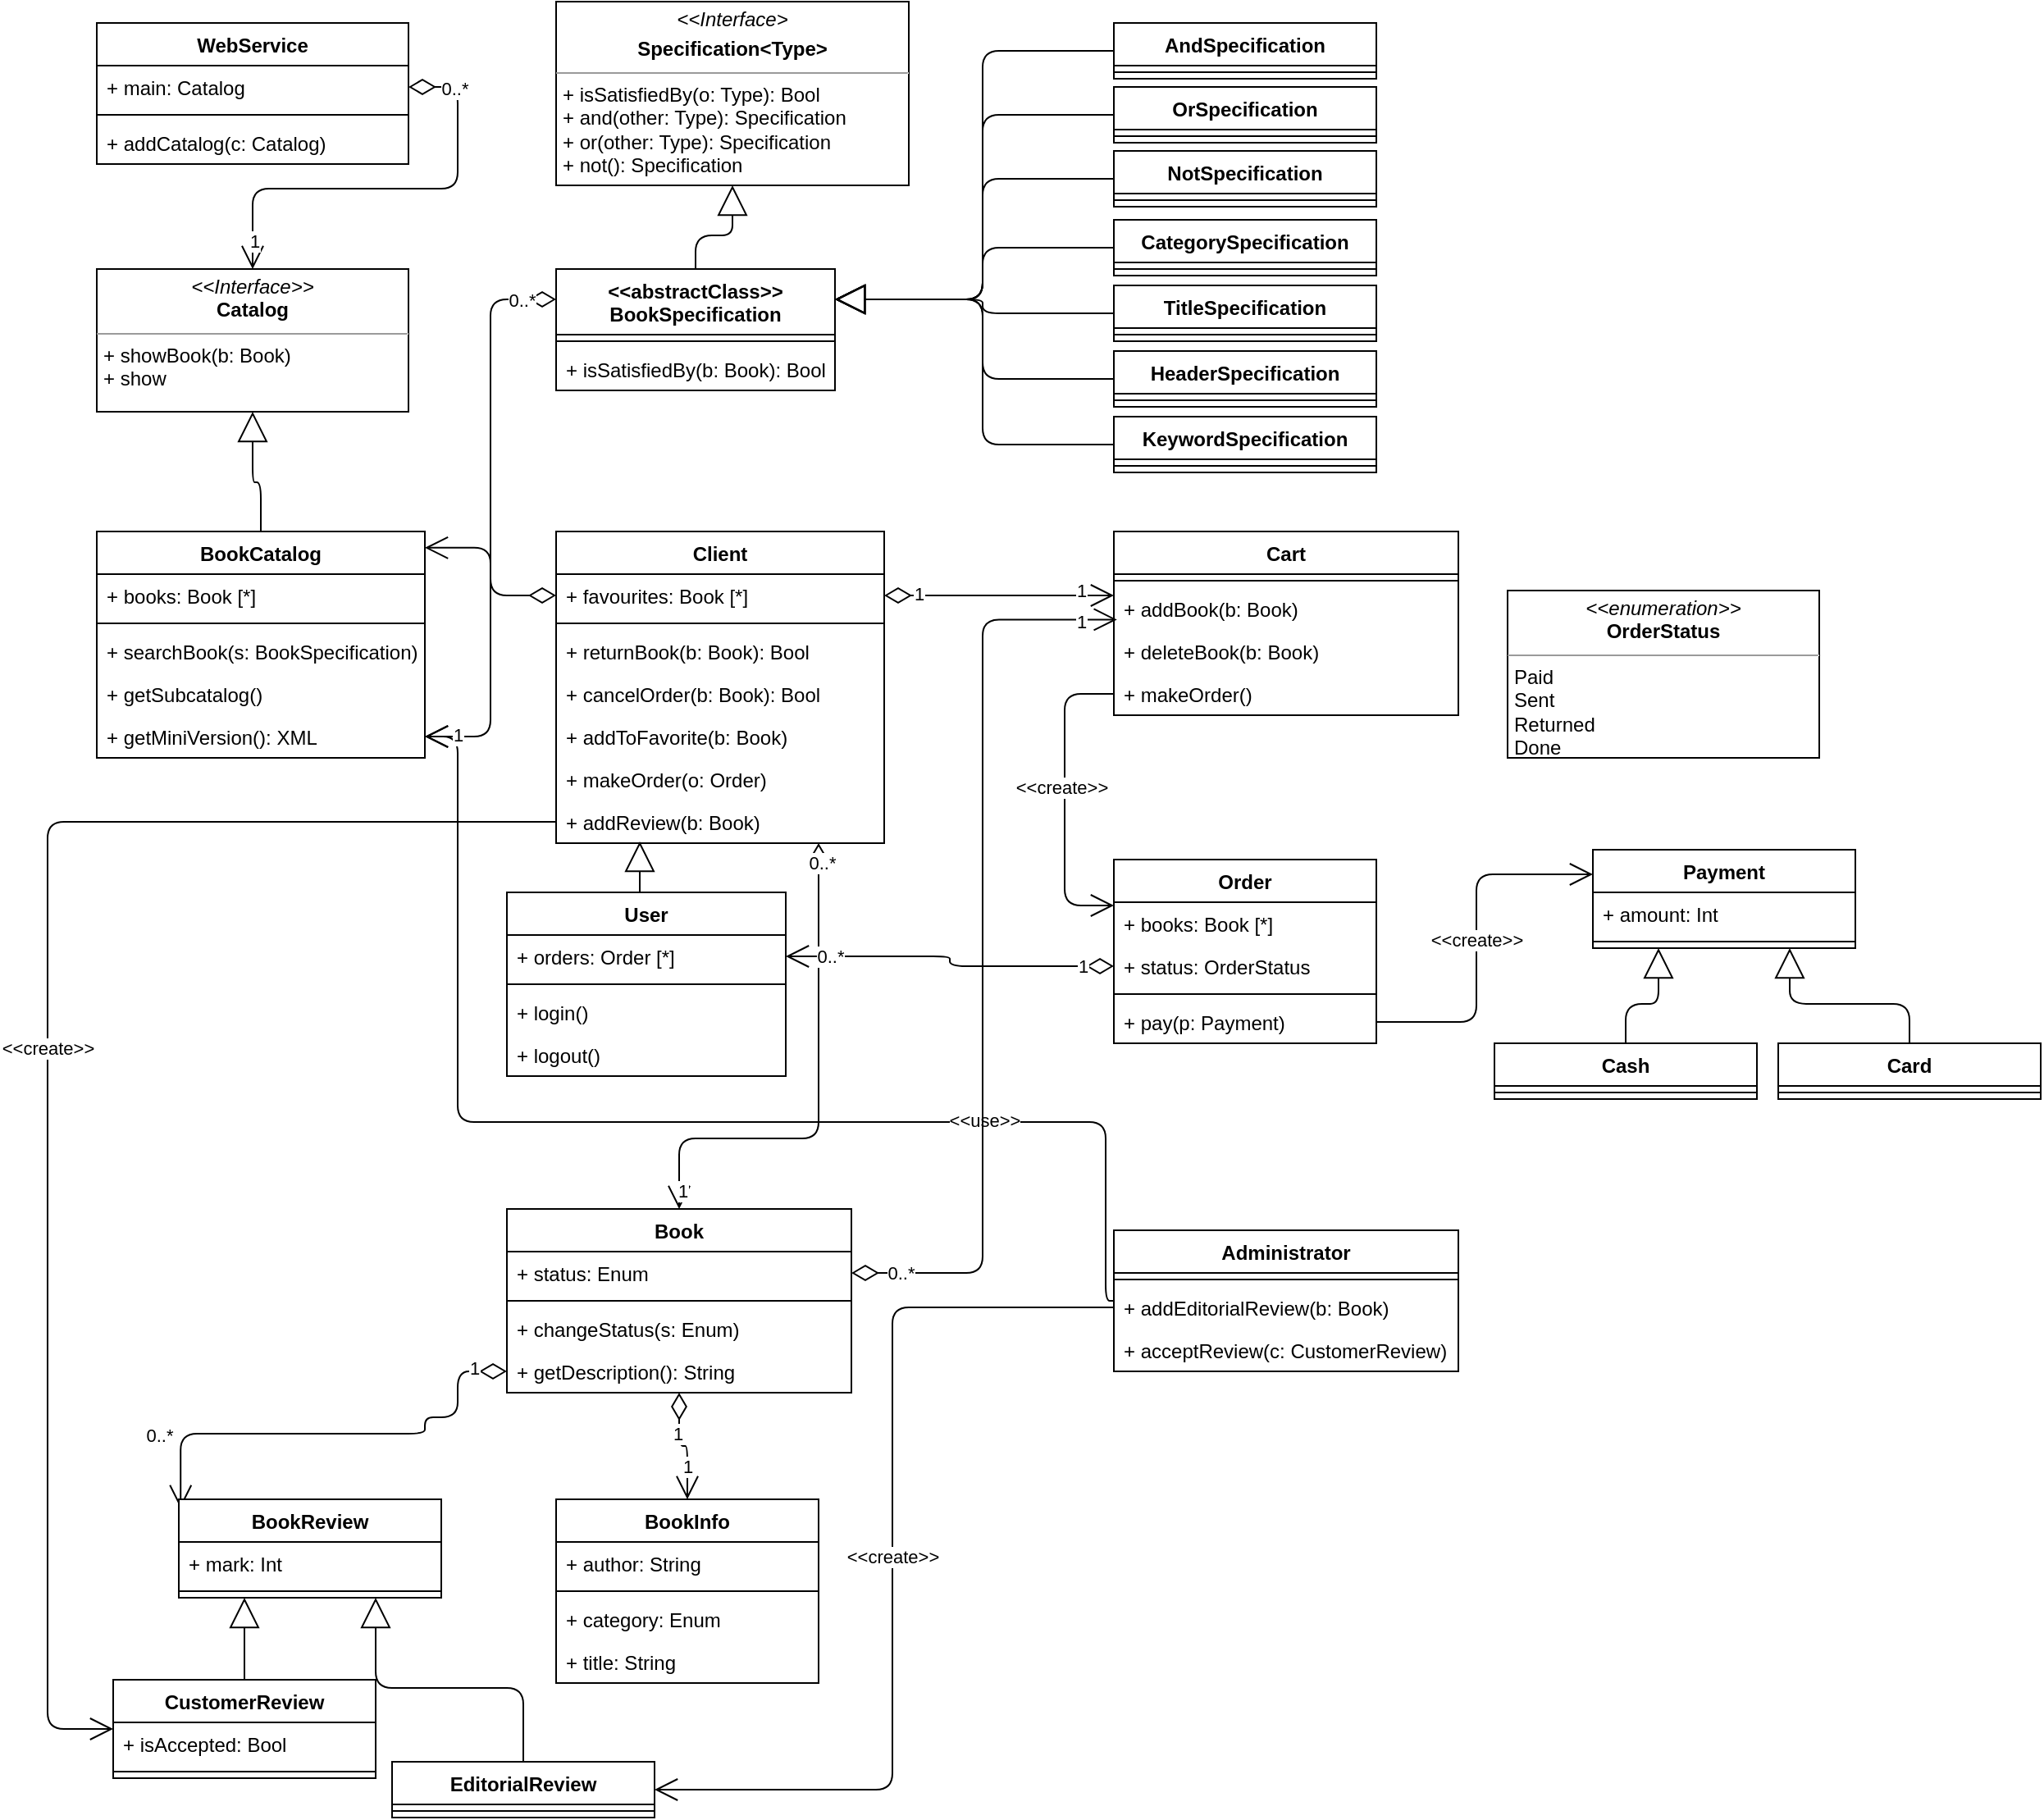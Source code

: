 <mxfile version="13.6.10" type="google"><diagram id="eg3-JLIVmVgbGzoTuYvR" name="Page-1"><mxGraphModel dx="1577" dy="2246" grid="1" gridSize="10" guides="1" tooltips="1" connect="1" arrows="1" fold="1" page="1" pageScale="1" pageWidth="827" pageHeight="1169" math="0" shadow="0"><root><mxCell id="0"/><mxCell id="1" parent="0"/><mxCell id="pzNNBxPWNXdxcWD0nP7Y-1" style="edgeStyle=orthogonalEdgeStyle;rounded=1;orthogonalLoop=1;jettySize=auto;html=1;entryX=0.25;entryY=1;entryDx=0;entryDy=0;endFill=0;endArrow=block;endSize=16;" edge="1" parent="1" source="pzNNBxPWNXdxcWD0nP7Y-33" target="pzNNBxPWNXdxcWD0nP7Y-37"><mxGeometry relative="1" as="geometry"><mxPoint x="1029.6" y="464" as="targetPoint"/></mxGeometry></mxCell><mxCell id="pzNNBxPWNXdxcWD0nP7Y-2" style="edgeStyle=orthogonalEdgeStyle;rounded=1;orthogonalLoop=1;jettySize=auto;html=1;entryX=0.75;entryY=1;entryDx=0;entryDy=0;endFill=0;endArrow=block;endSize=16;" edge="1" parent="1" source="pzNNBxPWNXdxcWD0nP7Y-35" target="pzNNBxPWNXdxcWD0nP7Y-37"><mxGeometry relative="1" as="geometry"><mxPoint x="1093.12" y="464.156" as="targetPoint"/></mxGeometry></mxCell><mxCell id="pzNNBxPWNXdxcWD0nP7Y-43" style="edgeStyle=orthogonalEdgeStyle;rounded=1;orthogonalLoop=1;jettySize=auto;html=1;exitX=0;exitY=0.5;exitDx=0;exitDy=0;entryX=0.007;entryY=0.091;entryDx=0;entryDy=0;entryPerimeter=0;endArrow=open;align=left;verticalAlign=bottom;endSize=12;startFill=0;startArrow=diamondThin;startSize=14;" edge="1" parent="1" source="pzNNBxPWNXdxcWD0nP7Y-144" target="pzNNBxPWNXdxcWD0nP7Y-67"><mxGeometry relative="1" as="geometry"><mxPoint x="270.0" y="721" as="sourcePoint"/><Array as="points"><mxPoint x="280" y="722"/><mxPoint x="280" y="750"/><mxPoint x="260" y="750"/><mxPoint x="260" y="760"/><mxPoint x="111" y="760"/></Array></mxGeometry></mxCell><mxCell id="pzNNBxPWNXdxcWD0nP7Y-202" value="1" style="edgeLabel;html=1;align=center;verticalAlign=middle;resizable=0;points=[];" vertex="1" connectable="0" parent="pzNNBxPWNXdxcWD0nP7Y-43"><mxGeometry x="-0.629" y="-2" relative="1" as="geometry"><mxPoint x="12" y="-24.38" as="offset"/></mxGeometry></mxCell><mxCell id="pzNNBxPWNXdxcWD0nP7Y-203" value="0..*" style="edgeLabel;html=1;align=center;verticalAlign=middle;resizable=0;points=[];" vertex="1" connectable="0" parent="pzNNBxPWNXdxcWD0nP7Y-43"><mxGeometry x="0.682" relative="1" as="geometry"><mxPoint x="-13.83" as="offset"/></mxGeometry></mxCell><mxCell id="pzNNBxPWNXdxcWD0nP7Y-85" value="&lt;p style=&quot;margin: 0px ; margin-top: 4px ; text-align: center&quot;&gt;&lt;i&gt;&amp;lt;&amp;lt;enumeration&amp;gt;&amp;gt;&lt;/i&gt;&lt;br&gt;&lt;b&gt;OrderStatus&lt;/b&gt;&lt;/p&gt;&lt;hr size=&quot;1&quot;&gt;&lt;p style=&quot;margin: 0px ; margin-left: 4px&quot;&gt;Paid&lt;/p&gt;&lt;p style=&quot;margin: 0px ; margin-left: 4px&quot;&gt;Sent&lt;/p&gt;&lt;p style=&quot;margin: 0px ; margin-left: 4px&quot;&gt;Returned&lt;/p&gt;&lt;p style=&quot;margin: 0px ; margin-left: 4px&quot;&gt;Done&lt;/p&gt;" style="verticalAlign=top;align=left;overflow=fill;fontSize=12;fontFamily=Helvetica;html=1;" vertex="1" parent="1"><mxGeometry x="920" y="246" width="190" height="102" as="geometry"/></mxCell><mxCell id="pzNNBxPWNXdxcWD0nP7Y-98" style="edgeStyle=orthogonalEdgeStyle;rounded=1;orthogonalLoop=1;jettySize=auto;html=1;entryX=0.25;entryY=1;entryDx=0;entryDy=0;endFill=0;endArrow=block;endSize=16;" edge="1" parent="1" source="pzNNBxPWNXdxcWD0nP7Y-86" target="pzNNBxPWNXdxcWD0nP7Y-67"><mxGeometry relative="1" as="geometry"/></mxCell><mxCell id="pzNNBxPWNXdxcWD0nP7Y-99" style="edgeStyle=orthogonalEdgeStyle;rounded=1;orthogonalLoop=1;jettySize=auto;html=1;entryX=0.75;entryY=1;entryDx=0;entryDy=0;endFill=0;endArrow=block;endSize=16;" edge="1" parent="1" source="pzNNBxPWNXdxcWD0nP7Y-93" target="pzNNBxPWNXdxcWD0nP7Y-67"><mxGeometry relative="1" as="geometry"/></mxCell><mxCell id="pzNNBxPWNXdxcWD0nP7Y-107" style="edgeStyle=orthogonalEdgeStyle;rounded=0;orthogonalLoop=1;jettySize=auto;html=1;exitX=0.5;exitY=1;exitDx=0;exitDy=0;" edge="1" parent="1"><mxGeometry relative="1" as="geometry"><mxPoint x="1062.5" y="934" as="sourcePoint"/><mxPoint x="1062.5" y="934" as="targetPoint"/></mxGeometry></mxCell><mxCell id="pzNNBxPWNXdxcWD0nP7Y-74" value="WebService" style="swimlane;fontStyle=1;align=center;verticalAlign=top;childLayout=stackLayout;horizontal=1;startSize=26;horizontalStack=0;resizeParent=1;resizeParentMax=0;resizeLast=0;collapsible=1;marginBottom=0;" vertex="1" parent="1"><mxGeometry x="60" y="-100" width="190" height="86" as="geometry"/></mxCell><mxCell id="pzNNBxPWNXdxcWD0nP7Y-75" value="+ main: Catalog" style="text;strokeColor=none;fillColor=none;align=left;verticalAlign=top;spacingLeft=4;spacingRight=4;overflow=hidden;rotatable=0;points=[[0,0.5],[1,0.5]];portConstraint=eastwest;" vertex="1" parent="pzNNBxPWNXdxcWD0nP7Y-74"><mxGeometry y="26" width="190" height="26" as="geometry"/></mxCell><mxCell id="pzNNBxPWNXdxcWD0nP7Y-76" value="" style="line;strokeWidth=1;fillColor=none;align=left;verticalAlign=middle;spacingTop=-1;spacingLeft=3;spacingRight=3;rotatable=0;labelPosition=right;points=[];portConstraint=eastwest;" vertex="1" parent="pzNNBxPWNXdxcWD0nP7Y-74"><mxGeometry y="52" width="190" height="8" as="geometry"/></mxCell><mxCell id="pzNNBxPWNXdxcWD0nP7Y-77" value="+ addCatalog(c: Catalog)" style="text;strokeColor=none;fillColor=none;align=left;verticalAlign=top;spacingLeft=4;spacingRight=4;overflow=hidden;rotatable=0;points=[[0,0.5],[1,0.5]];portConstraint=eastwest;" vertex="1" parent="pzNNBxPWNXdxcWD0nP7Y-74"><mxGeometry y="60" width="190" height="26" as="geometry"/></mxCell><mxCell id="pzNNBxPWNXdxcWD0nP7Y-118" value="&lt;p style=&quot;margin: 0px ; margin-top: 4px ; text-align: center&quot;&gt;&lt;i&gt;&amp;lt;&amp;lt;Interface&amp;gt;&lt;/i&gt;&lt;/p&gt;&lt;p style=&quot;margin: 0px ; margin-top: 4px ; text-align: center&quot;&gt;&lt;b&gt;Specification&amp;lt;Type&amp;gt;&lt;/b&gt;&lt;/p&gt;&lt;hr size=&quot;1&quot;&gt;&lt;p style=&quot;margin: 0px ; margin-left: 4px&quot;&gt;+ isSatisfiedBy(o: Type): Bool&lt;/p&gt;&lt;p style=&quot;margin: 0px ; margin-left: 4px&quot;&gt;+ and(other: Type): Specification&lt;/p&gt;&lt;p style=&quot;margin: 0px ; margin-left: 4px&quot;&gt;+ or(other: Type): Specification&lt;/p&gt;&lt;p style=&quot;margin: 0px ; margin-left: 4px&quot;&gt;&lt;span&gt;+ not(): Specification&lt;/span&gt;&lt;/p&gt;" style="verticalAlign=top;align=left;overflow=fill;fontSize=12;fontFamily=Helvetica;html=1;" vertex="1" parent="1"><mxGeometry x="340" y="-113" width="215" height="112" as="geometry"/></mxCell><mxCell id="pzNNBxPWNXdxcWD0nP7Y-138" style="edgeStyle=orthogonalEdgeStyle;rounded=0;orthogonalLoop=1;jettySize=auto;html=1;exitX=0.5;exitY=1;exitDx=0;exitDy=0;" edge="1" parent="1" source="pzNNBxPWNXdxcWD0nP7Y-118" target="pzNNBxPWNXdxcWD0nP7Y-118"><mxGeometry relative="1" as="geometry"/></mxCell><mxCell id="pzNNBxPWNXdxcWD0nP7Y-143" value="&lt;p style=&quot;margin: 0px ; margin-top: 4px ; text-align: center&quot;&gt;&lt;i&gt;&amp;lt;&amp;lt;Interface&amp;gt;&amp;gt;&lt;/i&gt;&lt;br&gt;&lt;b&gt;Catalog&lt;/b&gt;&lt;/p&gt;&lt;hr size=&quot;1&quot;&gt;&lt;p style=&quot;margin: 0px ; margin-left: 4px&quot;&gt;+ showBook(b: Book)&lt;br&gt;+ show&lt;/p&gt;" style="verticalAlign=top;align=left;overflow=fill;fontSize=12;fontFamily=Helvetica;html=1;" vertex="1" parent="1"><mxGeometry x="60" y="50" width="190" height="87" as="geometry"/></mxCell><mxCell id="pzNNBxPWNXdxcWD0nP7Y-148" style="edgeStyle=orthogonalEdgeStyle;rounded=1;orthogonalLoop=1;jettySize=auto;html=1;entryX=0;entryY=0.5;entryDx=0;entryDy=0;endArrow=open;align=left;verticalAlign=bottom;endSize=12;startFill=0;startArrow=diamondThin;startSize=14;" edge="1" parent="1" source="pzNNBxPWNXdxcWD0nP7Y-5"><mxGeometry relative="1" as="geometry"><mxPoint x="530" y="315" as="sourcePoint"/><mxPoint x="680" y="249" as="targetPoint"/></mxGeometry></mxCell><mxCell id="pzNNBxPWNXdxcWD0nP7Y-155" value="1" style="edgeLabel;html=1;align=center;verticalAlign=middle;resizable=0;points=[];" vertex="1" connectable="0" parent="pzNNBxPWNXdxcWD0nP7Y-148"><mxGeometry x="0.784" y="3" relative="1" as="geometry"><mxPoint x="-5" as="offset"/></mxGeometry></mxCell><mxCell id="pzNNBxPWNXdxcWD0nP7Y-196" value="1" style="edgeLabel;html=1;align=center;verticalAlign=middle;resizable=0;points=[];" vertex="1" connectable="0" parent="pzNNBxPWNXdxcWD0nP7Y-148"><mxGeometry x="-0.709" y="1" relative="1" as="geometry"><mxPoint as="offset"/></mxGeometry></mxCell><mxCell id="pzNNBxPWNXdxcWD0nP7Y-157" style="edgeStyle=orthogonalEdgeStyle;rounded=1;orthogonalLoop=1;jettySize=auto;html=1;entryX=0.5;entryY=0;entryDx=0;entryDy=0;endArrow=open;align=left;verticalAlign=bottom;endSize=12;startFill=0;startArrow=diamondThin;startSize=14;" edge="1" parent="1" source="pzNNBxPWNXdxcWD0nP7Y-19" target="pzNNBxPWNXdxcWD0nP7Y-54"><mxGeometry relative="1" as="geometry"><Array as="points"><mxPoint x="500" y="427"/><mxPoint x="500" y="580"/><mxPoint x="165" y="580"/></Array></mxGeometry></mxCell><mxCell id="pzNNBxPWNXdxcWD0nP7Y-198" value="0..*" style="edgeLabel;html=1;align=center;verticalAlign=middle;resizable=0;points=[];" vertex="1" connectable="0" parent="pzNNBxPWNXdxcWD0nP7Y-157"><mxGeometry x="-0.921" y="2" relative="1" as="geometry"><mxPoint as="offset"/></mxGeometry></mxCell><mxCell id="pzNNBxPWNXdxcWD0nP7Y-199" value="1" style="edgeLabel;html=1;align=center;verticalAlign=middle;resizable=0;points=[];" vertex="1" connectable="0" parent="pzNNBxPWNXdxcWD0nP7Y-157"><mxGeometry x="0.928" y="2" relative="1" as="geometry"><mxPoint as="offset"/></mxGeometry></mxCell><mxCell id="pzNNBxPWNXdxcWD0nP7Y-158" style="edgeStyle=orthogonalEdgeStyle;rounded=1;orthogonalLoop=1;jettySize=auto;html=1;entryX=0.255;entryY=0.962;entryDx=0;entryDy=0;entryPerimeter=0;endArrow=block;endFill=0;endSize=16;" edge="1" parent="1" source="pzNNBxPWNXdxcWD0nP7Y-13" target="pzNNBxPWNXdxcWD0nP7Y-19"><mxGeometry relative="1" as="geometry"><Array as="points"><mxPoint x="385" y="430"/><mxPoint x="391" y="430"/></Array></mxGeometry></mxCell><mxCell id="pzNNBxPWNXdxcWD0nP7Y-161" style="edgeStyle=orthogonalEdgeStyle;rounded=1;orthogonalLoop=1;jettySize=auto;html=1;entryX=1;entryY=0.5;entryDx=0;entryDy=0;endArrow=open;align=left;verticalAlign=bottom;endSize=12;startFill=0;startArrow=diamondThin;startSize=14;" edge="1" parent="1" source="pzNNBxPWNXdxcWD0nP7Y-23" target="pzNNBxPWNXdxcWD0nP7Y-159"><mxGeometry relative="1" as="geometry"/></mxCell><mxCell id="pzNNBxPWNXdxcWD0nP7Y-167" value="0..*" style="edgeLabel;html=1;align=center;verticalAlign=middle;resizable=0;points=[];" vertex="1" connectable="0" parent="pzNNBxPWNXdxcWD0nP7Y-161"><mxGeometry x="0.759" relative="1" as="geometry"><mxPoint x="2" as="offset"/></mxGeometry></mxCell><mxCell id="pzNNBxPWNXdxcWD0nP7Y-168" value="1" style="edgeLabel;html=1;align=center;verticalAlign=middle;resizable=0;points=[];" vertex="1" connectable="0" parent="pzNNBxPWNXdxcWD0nP7Y-161"><mxGeometry x="-0.81" relative="1" as="geometry"><mxPoint as="offset"/></mxGeometry></mxCell><mxCell id="pzNNBxPWNXdxcWD0nP7Y-26" value="Cart" style="swimlane;fontStyle=1;align=center;verticalAlign=top;childLayout=stackLayout;horizontal=1;startSize=26;horizontalStack=0;resizeParent=1;resizeParentMax=0;resizeLast=0;collapsible=1;marginBottom=0;" vertex="1" parent="1"><mxGeometry x="680" y="210" width="210" height="112" as="geometry"/></mxCell><mxCell id="pzNNBxPWNXdxcWD0nP7Y-28" value="" style="line;strokeWidth=1;fillColor=none;align=left;verticalAlign=middle;spacingTop=-1;spacingLeft=3;spacingRight=3;rotatable=0;labelPosition=right;points=[];portConstraint=eastwest;" vertex="1" parent="pzNNBxPWNXdxcWD0nP7Y-26"><mxGeometry y="26" width="210" height="8" as="geometry"/></mxCell><mxCell id="pzNNBxPWNXdxcWD0nP7Y-29" value="+ addBook(b: Book)" style="text;strokeColor=none;fillColor=none;align=left;verticalAlign=top;spacingLeft=4;spacingRight=4;overflow=hidden;rotatable=0;points=[[0,0.5],[1,0.5]];portConstraint=eastwest;" vertex="1" parent="pzNNBxPWNXdxcWD0nP7Y-26"><mxGeometry y="34" width="210" height="26" as="geometry"/></mxCell><mxCell id="pzNNBxPWNXdxcWD0nP7Y-170" value="+ deleteBook(b: Book)" style="text;strokeColor=none;fillColor=none;align=left;verticalAlign=top;spacingLeft=4;spacingRight=4;overflow=hidden;rotatable=0;points=[[0,0.5],[1,0.5]];portConstraint=eastwest;" vertex="1" parent="pzNNBxPWNXdxcWD0nP7Y-26"><mxGeometry y="60" width="210" height="26" as="geometry"/></mxCell><mxCell id="pzNNBxPWNXdxcWD0nP7Y-30" value="+ makeOrder()" style="text;strokeColor=none;fillColor=none;align=left;verticalAlign=top;spacingLeft=4;spacingRight=4;overflow=hidden;rotatable=0;points=[[0,0.5],[1,0.5]];portConstraint=eastwest;" vertex="1" parent="pzNNBxPWNXdxcWD0nP7Y-26"><mxGeometry y="86" width="210" height="26" as="geometry"/></mxCell><mxCell id="pzNNBxPWNXdxcWD0nP7Y-3" value="Client" style="swimlane;fontStyle=1;align=center;verticalAlign=top;childLayout=stackLayout;horizontal=1;startSize=26;horizontalStack=0;resizeParent=1;resizeParentMax=0;resizeLast=0;collapsible=1;marginBottom=0;" vertex="1" parent="1"><mxGeometry x="340" y="210" width="200" height="190" as="geometry"/></mxCell><mxCell id="pzNNBxPWNXdxcWD0nP7Y-5" value="+ favourites: Book [*]" style="text;strokeColor=none;fillColor=none;align=left;verticalAlign=top;spacingLeft=4;spacingRight=4;overflow=hidden;rotatable=0;points=[[0,0.5],[1,0.5]];portConstraint=eastwest;" vertex="1" parent="pzNNBxPWNXdxcWD0nP7Y-3"><mxGeometry y="26" width="200" height="26" as="geometry"/></mxCell><mxCell id="pzNNBxPWNXdxcWD0nP7Y-6" value="" style="line;strokeWidth=1;fillColor=none;align=left;verticalAlign=middle;spacingTop=-1;spacingLeft=3;spacingRight=3;rotatable=0;labelPosition=right;points=[];portConstraint=eastwest;" vertex="1" parent="pzNNBxPWNXdxcWD0nP7Y-3"><mxGeometry y="52" width="200" height="8" as="geometry"/></mxCell><mxCell id="pzNNBxPWNXdxcWD0nP7Y-7" value="+ returnBook(b: Book): Bool" style="text;strokeColor=none;fillColor=none;align=left;verticalAlign=top;spacingLeft=4;spacingRight=4;overflow=hidden;rotatable=0;points=[[0,0.5],[1,0.5]];portConstraint=eastwest;" vertex="1" parent="pzNNBxPWNXdxcWD0nP7Y-3"><mxGeometry y="60" width="200" height="26" as="geometry"/></mxCell><mxCell id="pzNNBxPWNXdxcWD0nP7Y-8" value="+ cancelOrder(b: Book): Bool" style="text;strokeColor=none;fillColor=none;align=left;verticalAlign=top;spacingLeft=4;spacingRight=4;overflow=hidden;rotatable=0;points=[[0,0.5],[1,0.5]];portConstraint=eastwest;" vertex="1" parent="pzNNBxPWNXdxcWD0nP7Y-3"><mxGeometry y="86" width="200" height="26" as="geometry"/></mxCell><mxCell id="pzNNBxPWNXdxcWD0nP7Y-10" value="+ addToFavorite(b: Book)" style="text;strokeColor=none;fillColor=none;align=left;verticalAlign=top;spacingLeft=4;spacingRight=4;overflow=hidden;rotatable=0;points=[[0,0.5],[1,0.5]];portConstraint=eastwest;" vertex="1" parent="pzNNBxPWNXdxcWD0nP7Y-3"><mxGeometry y="112" width="200" height="26" as="geometry"/></mxCell><mxCell id="pzNNBxPWNXdxcWD0nP7Y-150" value="+ makeOrder(o: Order)" style="text;strokeColor=none;fillColor=none;align=left;verticalAlign=top;spacingLeft=4;spacingRight=4;overflow=hidden;rotatable=0;points=[[0,0.5],[1,0.5]];portConstraint=eastwest;" vertex="1" parent="pzNNBxPWNXdxcWD0nP7Y-3"><mxGeometry y="138" width="200" height="26" as="geometry"/></mxCell><mxCell id="pzNNBxPWNXdxcWD0nP7Y-19" value="+ addReview(b: Book)" style="text;strokeColor=none;fillColor=none;align=left;verticalAlign=top;spacingLeft=4;spacingRight=4;overflow=hidden;rotatable=0;points=[[0,0.5],[1,0.5]];portConstraint=eastwest;" vertex="1" parent="pzNNBxPWNXdxcWD0nP7Y-3"><mxGeometry y="164" width="200" height="26" as="geometry"/></mxCell><mxCell id="pzNNBxPWNXdxcWD0nP7Y-173" style="edgeStyle=orthogonalEdgeStyle;rounded=1;orthogonalLoop=1;jettySize=auto;html=1;entryX=0.5;entryY=1;entryDx=0;entryDy=0;endArrow=block;endFill=0;endSize=16;exitX=0.5;exitY=0;exitDx=0;exitDy=0;" edge="1" parent="1" source="pzNNBxPWNXdxcWD0nP7Y-78" target="pzNNBxPWNXdxcWD0nP7Y-143"><mxGeometry relative="1" as="geometry"><Array as="points"><mxPoint x="160" y="180"/><mxPoint x="155" y="180"/></Array></mxGeometry></mxCell><mxCell id="pzNNBxPWNXdxcWD0nP7Y-78" value="BookCatalog" style="swimlane;fontStyle=1;align=center;verticalAlign=top;childLayout=stackLayout;horizontal=1;startSize=26;horizontalStack=0;resizeParent=1;resizeParentMax=0;resizeLast=0;collapsible=1;marginBottom=0;" vertex="1" parent="1"><mxGeometry x="60" y="210" width="200" height="138" as="geometry"/></mxCell><mxCell id="pzNNBxPWNXdxcWD0nP7Y-79" value="+ books: Book [*]" style="text;strokeColor=none;fillColor=none;align=left;verticalAlign=top;spacingLeft=4;spacingRight=4;overflow=hidden;rotatable=0;points=[[0,0.5],[1,0.5]];portConstraint=eastwest;" vertex="1" parent="pzNNBxPWNXdxcWD0nP7Y-78"><mxGeometry y="26" width="200" height="26" as="geometry"/></mxCell><mxCell id="pzNNBxPWNXdxcWD0nP7Y-80" value="" style="line;strokeWidth=1;fillColor=none;align=left;verticalAlign=middle;spacingTop=-1;spacingLeft=3;spacingRight=3;rotatable=0;labelPosition=right;points=[];portConstraint=eastwest;" vertex="1" parent="pzNNBxPWNXdxcWD0nP7Y-78"><mxGeometry y="52" width="200" height="8" as="geometry"/></mxCell><mxCell id="pzNNBxPWNXdxcWD0nP7Y-140" value="+ searchBook(s: BookSpecification)" style="text;strokeColor=none;fillColor=none;align=left;verticalAlign=top;spacingLeft=4;spacingRight=4;overflow=hidden;rotatable=0;points=[[0,0.5],[1,0.5]];portConstraint=eastwest;" vertex="1" parent="pzNNBxPWNXdxcWD0nP7Y-78"><mxGeometry y="60" width="200" height="26" as="geometry"/></mxCell><mxCell id="pzNNBxPWNXdxcWD0nP7Y-83" value="+ getSubcatalog()" style="text;strokeColor=none;fillColor=none;align=left;verticalAlign=top;spacingLeft=4;spacingRight=4;overflow=hidden;rotatable=0;points=[[0,0.5],[1,0.5]];portConstraint=eastwest;" vertex="1" parent="pzNNBxPWNXdxcWD0nP7Y-78"><mxGeometry y="86" width="200" height="26" as="geometry"/></mxCell><mxCell id="pzNNBxPWNXdxcWD0nP7Y-84" value="+ getMiniVersion(): XML" style="text;strokeColor=none;fillColor=none;align=left;verticalAlign=top;spacingLeft=4;spacingRight=4;overflow=hidden;rotatable=0;points=[[0,0.5],[1,0.5]];portConstraint=eastwest;" vertex="1" parent="pzNNBxPWNXdxcWD0nP7Y-78"><mxGeometry y="112" width="200" height="26" as="geometry"/></mxCell><mxCell id="pzNNBxPWNXdxcWD0nP7Y-169" style="edgeStyle=orthogonalEdgeStyle;rounded=1;orthogonalLoop=1;jettySize=auto;html=1;entryX=1;entryY=0.5;entryDx=0;entryDy=0;endArrow=open;endFill=1;endSize=12;" edge="1" parent="1" source="pzNNBxPWNXdxcWD0nP7Y-46" target="pzNNBxPWNXdxcWD0nP7Y-84"><mxGeometry relative="1" as="geometry"><Array as="points"><mxPoint x="675" y="570"/><mxPoint x="280" y="570"/><mxPoint x="280" y="335"/></Array></mxGeometry></mxCell><mxCell id="pzNNBxPWNXdxcWD0nP7Y-175" value="&amp;lt;&amp;lt;use&amp;gt;&amp;gt;" style="edgeLabel;html=1;align=center;verticalAlign=middle;resizable=0;points=[];" vertex="1" connectable="0" parent="pzNNBxPWNXdxcWD0nP7Y-169"><mxGeometry x="-0.506" y="-1" relative="1" as="geometry"><mxPoint as="offset"/></mxGeometry></mxCell><mxCell id="pzNNBxPWNXdxcWD0nP7Y-163" value="&amp;lt;&amp;lt;create&amp;gt;&amp;gt;" style="edgeStyle=orthogonalEdgeStyle;rounded=1;orthogonalLoop=1;jettySize=auto;html=1;entryX=1;entryY=0.5;entryDx=0;entryDy=0;endArrow=open;endFill=1;exitX=0;exitY=0.5;exitDx=0;exitDy=0;endSize=12;" edge="1" parent="1" source="pzNNBxPWNXdxcWD0nP7Y-49" target="pzNNBxPWNXdxcWD0nP7Y-93"><mxGeometry relative="1" as="geometry"/></mxCell><mxCell id="pzNNBxPWNXdxcWD0nP7Y-13" value="User" style="swimlane;fontStyle=1;align=center;verticalAlign=top;childLayout=stackLayout;horizontal=1;startSize=26;horizontalStack=0;resizeParent=1;resizeParentMax=0;resizeLast=0;collapsible=1;marginBottom=0;" vertex="1" parent="1"><mxGeometry x="310" y="430" width="170" height="112" as="geometry"/></mxCell><mxCell id="pzNNBxPWNXdxcWD0nP7Y-159" value="+ orders: Order [*]" style="text;strokeColor=none;fillColor=none;align=left;verticalAlign=top;spacingLeft=4;spacingRight=4;overflow=hidden;rotatable=0;points=[[0,0.5],[1,0.5]];portConstraint=eastwest;" vertex="1" parent="pzNNBxPWNXdxcWD0nP7Y-13"><mxGeometry y="26" width="170" height="26" as="geometry"/></mxCell><mxCell id="pzNNBxPWNXdxcWD0nP7Y-16" value="" style="line;strokeWidth=1;fillColor=none;align=left;verticalAlign=middle;spacingTop=-1;spacingLeft=3;spacingRight=3;rotatable=0;labelPosition=right;points=[];portConstraint=eastwest;" vertex="1" parent="pzNNBxPWNXdxcWD0nP7Y-13"><mxGeometry y="52" width="170" height="8" as="geometry"/></mxCell><mxCell id="pzNNBxPWNXdxcWD0nP7Y-17" value="+ login()" style="text;strokeColor=none;fillColor=none;align=left;verticalAlign=top;spacingLeft=4;spacingRight=4;overflow=hidden;rotatable=0;points=[[0,0.5],[1,0.5]];portConstraint=eastwest;" vertex="1" parent="pzNNBxPWNXdxcWD0nP7Y-13"><mxGeometry y="60" width="170" height="26" as="geometry"/></mxCell><mxCell id="pzNNBxPWNXdxcWD0nP7Y-18" value="+ logout()" style="text;strokeColor=none;fillColor=none;align=left;verticalAlign=top;spacingLeft=4;spacingRight=4;overflow=hidden;rotatable=0;points=[[0,0.5],[1,0.5]];portConstraint=eastwest;" vertex="1" parent="pzNNBxPWNXdxcWD0nP7Y-13"><mxGeometry y="86" width="170" height="26" as="geometry"/></mxCell><mxCell id="pzNNBxPWNXdxcWD0nP7Y-20" value="Order" style="swimlane;fontStyle=1;align=center;verticalAlign=top;childLayout=stackLayout;horizontal=1;startSize=26;horizontalStack=0;resizeParent=1;resizeParentMax=0;resizeLast=0;collapsible=1;marginBottom=0;" vertex="1" parent="1"><mxGeometry x="680" y="410" width="160" height="112" as="geometry"/></mxCell><mxCell id="pzNNBxPWNXdxcWD0nP7Y-22" value="+ books: Book [*]" style="text;strokeColor=none;fillColor=none;align=left;verticalAlign=top;spacingLeft=4;spacingRight=4;overflow=hidden;rotatable=0;points=[[0,0.5],[1,0.5]];portConstraint=eastwest;" vertex="1" parent="pzNNBxPWNXdxcWD0nP7Y-20"><mxGeometry y="26" width="160" height="26" as="geometry"/></mxCell><mxCell id="pzNNBxPWNXdxcWD0nP7Y-23" value="+ status: OrderStatus" style="text;strokeColor=none;fillColor=none;align=left;verticalAlign=top;spacingLeft=4;spacingRight=4;overflow=hidden;rotatable=0;points=[[0,0.5],[1,0.5]];portConstraint=eastwest;" vertex="1" parent="pzNNBxPWNXdxcWD0nP7Y-20"><mxGeometry y="52" width="160" height="26" as="geometry"/></mxCell><mxCell id="pzNNBxPWNXdxcWD0nP7Y-24" value="" style="line;strokeWidth=1;fillColor=none;align=left;verticalAlign=middle;spacingTop=-1;spacingLeft=3;spacingRight=3;rotatable=0;labelPosition=right;points=[];portConstraint=eastwest;" vertex="1" parent="pzNNBxPWNXdxcWD0nP7Y-20"><mxGeometry y="78" width="160" height="8" as="geometry"/></mxCell><mxCell id="pzNNBxPWNXdxcWD0nP7Y-25" value="+ pay(p: Payment)" style="text;strokeColor=none;fillColor=none;align=left;verticalAlign=top;spacingLeft=4;spacingRight=4;overflow=hidden;rotatable=0;points=[[0,0.5],[1,0.5]];portConstraint=eastwest;" vertex="1" parent="pzNNBxPWNXdxcWD0nP7Y-20"><mxGeometry y="86" width="160" height="26" as="geometry"/></mxCell><mxCell id="pzNNBxPWNXdxcWD0nP7Y-171" style="edgeStyle=orthogonalEdgeStyle;rounded=1;orthogonalLoop=1;jettySize=auto;html=1;entryX=0;entryY=0.25;entryDx=0;entryDy=0;endArrow=open;endFill=1;endSize=12;" edge="1" parent="1" source="pzNNBxPWNXdxcWD0nP7Y-30" target="pzNNBxPWNXdxcWD0nP7Y-20"><mxGeometry relative="1" as="geometry"/></mxCell><mxCell id="pzNNBxPWNXdxcWD0nP7Y-197" value="&amp;lt;&amp;lt;create&amp;gt;&amp;gt;" style="edgeLabel;html=1;align=center;verticalAlign=middle;resizable=0;points=[];" vertex="1" connectable="0" parent="pzNNBxPWNXdxcWD0nP7Y-171"><mxGeometry x="-0.084" y="-2" relative="1" as="geometry"><mxPoint as="offset"/></mxGeometry></mxCell><mxCell id="pzNNBxPWNXdxcWD0nP7Y-37" value="Payment" style="swimlane;fontStyle=1;align=center;verticalAlign=top;childLayout=stackLayout;horizontal=1;startSize=26;horizontalStack=0;resizeParent=1;resizeParentMax=0;resizeLast=0;collapsible=1;marginBottom=0;" vertex="1" parent="1"><mxGeometry x="972" y="404" width="160" height="60" as="geometry"/></mxCell><mxCell id="pzNNBxPWNXdxcWD0nP7Y-172" value="+ amount: Int" style="text;strokeColor=none;fillColor=none;align=left;verticalAlign=top;spacingLeft=4;spacingRight=4;overflow=hidden;rotatable=0;points=[[0,0.5],[1,0.5]];portConstraint=eastwest;" vertex="1" parent="pzNNBxPWNXdxcWD0nP7Y-37"><mxGeometry y="26" width="160" height="26" as="geometry"/></mxCell><mxCell id="pzNNBxPWNXdxcWD0nP7Y-38" value="" style="line;strokeWidth=1;fillColor=none;align=left;verticalAlign=middle;spacingTop=-1;spacingLeft=3;spacingRight=3;rotatable=0;labelPosition=right;points=[];portConstraint=eastwest;" vertex="1" parent="pzNNBxPWNXdxcWD0nP7Y-37"><mxGeometry y="52" width="160" height="8" as="geometry"/></mxCell><mxCell id="pzNNBxPWNXdxcWD0nP7Y-178" value="&amp;lt;&amp;lt;create&amp;gt;&amp;gt;" style="edgeStyle=orthogonalEdgeStyle;rounded=1;orthogonalLoop=1;jettySize=auto;html=1;entryX=0;entryY=0.25;entryDx=0;entryDy=0;endArrow=open;endFill=1;endSize=12;" edge="1" parent="1" source="pzNNBxPWNXdxcWD0nP7Y-25" target="pzNNBxPWNXdxcWD0nP7Y-37"><mxGeometry relative="1" as="geometry"/></mxCell><mxCell id="pzNNBxPWNXdxcWD0nP7Y-190" style="edgeStyle=orthogonalEdgeStyle;rounded=1;orthogonalLoop=1;jettySize=auto;html=1;endArrow=block;endFill=0;endSize=16;" edge="1" parent="1" source="pzNNBxPWNXdxcWD0nP7Y-119" target="pzNNBxPWNXdxcWD0nP7Y-118"><mxGeometry relative="1" as="geometry"/></mxCell><mxCell id="pzNNBxPWNXdxcWD0nP7Y-193" style="edgeStyle=orthogonalEdgeStyle;rounded=1;orthogonalLoop=1;jettySize=auto;html=1;exitX=0;exitY=0.25;exitDx=0;exitDy=0;entryX=1;entryY=0.5;entryDx=0;entryDy=0;endArrow=open;align=left;verticalAlign=bottom;endSize=12;startFill=0;startArrow=diamondThin;startSize=14;" edge="1" parent="1" source="pzNNBxPWNXdxcWD0nP7Y-119" target="pzNNBxPWNXdxcWD0nP7Y-84"><mxGeometry relative="1" as="geometry"/></mxCell><mxCell id="pzNNBxPWNXdxcWD0nP7Y-206" value="1" style="edgeLabel;html=1;align=center;verticalAlign=middle;resizable=0;points=[];" vertex="1" connectable="0" parent="pzNNBxPWNXdxcWD0nP7Y-193"><mxGeometry x="0.887" y="-1" relative="1" as="geometry"><mxPoint as="offset"/></mxGeometry></mxCell><mxCell id="pzNNBxPWNXdxcWD0nP7Y-207" value="0..*" style="edgeLabel;html=1;align=center;verticalAlign=middle;resizable=0;points=[];" vertex="1" connectable="0" parent="pzNNBxPWNXdxcWD0nP7Y-193"><mxGeometry x="-0.875" relative="1" as="geometry"><mxPoint as="offset"/></mxGeometry></mxCell><mxCell id="pzNNBxPWNXdxcWD0nP7Y-119" value="&lt;&lt;abstractClass&gt;&gt;&#10;BookSpecification" style="swimlane;fontStyle=1;align=center;verticalAlign=top;childLayout=stackLayout;horizontal=1;startSize=40;horizontalStack=0;resizeParent=1;resizeParentMax=0;resizeLast=0;collapsible=1;marginBottom=0;" vertex="1" parent="1"><mxGeometry x="340" y="50" width="170" height="74" as="geometry"/></mxCell><mxCell id="pzNNBxPWNXdxcWD0nP7Y-121" value="" style="line;strokeWidth=1;fillColor=none;align=left;verticalAlign=middle;spacingTop=-1;spacingLeft=3;spacingRight=3;rotatable=0;labelPosition=right;points=[];portConstraint=eastwest;" vertex="1" parent="pzNNBxPWNXdxcWD0nP7Y-119"><mxGeometry y="40" width="170" height="8" as="geometry"/></mxCell><mxCell id="pzNNBxPWNXdxcWD0nP7Y-120" value="+ isSatisfiedBy(b: Book): Bool" style="text;strokeColor=none;fillColor=none;align=left;verticalAlign=top;spacingLeft=4;spacingRight=4;overflow=hidden;rotatable=0;points=[[0,0.5],[1,0.5]];portConstraint=eastwest;" vertex="1" parent="pzNNBxPWNXdxcWD0nP7Y-119"><mxGeometry y="48" width="170" height="26" as="geometry"/></mxCell><mxCell id="pzNNBxPWNXdxcWD0nP7Y-182" style="edgeStyle=orthogonalEdgeStyle;rounded=1;orthogonalLoop=1;jettySize=auto;html=1;entryX=1;entryY=0.25;entryDx=0;entryDy=0;endArrow=block;align=center;verticalAlign=middle;endSize=16;endFill=0;" edge="1" parent="1" source="pzNNBxPWNXdxcWD0nP7Y-108" target="pzNNBxPWNXdxcWD0nP7Y-119"><mxGeometry relative="1" as="geometry"/></mxCell><mxCell id="pzNNBxPWNXdxcWD0nP7Y-108" value="AndSpecification" style="swimlane;fontStyle=1;align=center;verticalAlign=top;childLayout=stackLayout;horizontal=1;startSize=26;horizontalStack=0;resizeParent=1;resizeParentMax=0;resizeLast=0;collapsible=1;marginBottom=0;" vertex="1" parent="1"><mxGeometry x="680" y="-100" width="160" height="34" as="geometry"/></mxCell><mxCell id="pzNNBxPWNXdxcWD0nP7Y-110" value="" style="line;strokeWidth=1;fillColor=none;align=left;verticalAlign=middle;spacingTop=-1;spacingLeft=3;spacingRight=3;rotatable=0;labelPosition=right;points=[];portConstraint=eastwest;" vertex="1" parent="pzNNBxPWNXdxcWD0nP7Y-108"><mxGeometry y="26" width="160" height="8" as="geometry"/></mxCell><mxCell id="pzNNBxPWNXdxcWD0nP7Y-184" style="edgeStyle=orthogonalEdgeStyle;rounded=1;orthogonalLoop=1;jettySize=auto;html=1;entryX=1;entryY=0.25;entryDx=0;entryDy=0;endArrow=block;endFill=0;endSize=16;" edge="1" parent="1" source="pzNNBxPWNXdxcWD0nP7Y-114" target="pzNNBxPWNXdxcWD0nP7Y-119"><mxGeometry relative="1" as="geometry"/></mxCell><mxCell id="pzNNBxPWNXdxcWD0nP7Y-114" value="OrSpecification" style="swimlane;fontStyle=1;align=center;verticalAlign=top;childLayout=stackLayout;horizontal=1;startSize=26;horizontalStack=0;resizeParent=1;resizeParentMax=0;resizeLast=0;collapsible=1;marginBottom=0;" vertex="1" parent="1"><mxGeometry x="680" y="-61" width="160" height="34" as="geometry"/></mxCell><mxCell id="pzNNBxPWNXdxcWD0nP7Y-115" value="" style="line;strokeWidth=1;fillColor=none;align=left;verticalAlign=middle;spacingTop=-1;spacingLeft=3;spacingRight=3;rotatable=0;labelPosition=right;points=[];portConstraint=eastwest;" vertex="1" parent="pzNNBxPWNXdxcWD0nP7Y-114"><mxGeometry y="26" width="160" height="8" as="geometry"/></mxCell><mxCell id="pzNNBxPWNXdxcWD0nP7Y-185" style="edgeStyle=orthogonalEdgeStyle;rounded=1;orthogonalLoop=1;jettySize=auto;html=1;entryX=1;entryY=0.25;entryDx=0;entryDy=0;endArrow=block;endFill=0;endSize=16;" edge="1" parent="1" source="pzNNBxPWNXdxcWD0nP7Y-112" target="pzNNBxPWNXdxcWD0nP7Y-119"><mxGeometry relative="1" as="geometry"/></mxCell><mxCell id="pzNNBxPWNXdxcWD0nP7Y-112" value="NotSpecification" style="swimlane;fontStyle=1;align=center;verticalAlign=top;childLayout=stackLayout;horizontal=1;startSize=26;horizontalStack=0;resizeParent=1;resizeParentMax=0;resizeLast=0;collapsible=1;marginBottom=0;" vertex="1" parent="1"><mxGeometry x="680" y="-22" width="160" height="34" as="geometry"/></mxCell><mxCell id="pzNNBxPWNXdxcWD0nP7Y-113" value="" style="line;strokeWidth=1;fillColor=none;align=left;verticalAlign=middle;spacingTop=-1;spacingLeft=3;spacingRight=3;rotatable=0;labelPosition=right;points=[];portConstraint=eastwest;" vertex="1" parent="pzNNBxPWNXdxcWD0nP7Y-112"><mxGeometry y="26" width="160" height="8" as="geometry"/></mxCell><mxCell id="pzNNBxPWNXdxcWD0nP7Y-186" style="edgeStyle=orthogonalEdgeStyle;rounded=1;orthogonalLoop=1;jettySize=auto;html=1;entryX=1;entryY=0.25;entryDx=0;entryDy=0;endArrow=block;endFill=0;endSize=16;" edge="1" parent="1" source="pzNNBxPWNXdxcWD0nP7Y-128" target="pzNNBxPWNXdxcWD0nP7Y-119"><mxGeometry relative="1" as="geometry"/></mxCell><mxCell id="pzNNBxPWNXdxcWD0nP7Y-128" value="CategorySpecification" style="swimlane;fontStyle=1;align=center;verticalAlign=top;childLayout=stackLayout;horizontal=1;startSize=26;horizontalStack=0;resizeParent=1;resizeParentMax=0;resizeLast=0;collapsible=1;marginBottom=0;" vertex="1" parent="1"><mxGeometry x="680" y="20" width="160" height="34" as="geometry"/></mxCell><mxCell id="pzNNBxPWNXdxcWD0nP7Y-129" value="" style="line;strokeWidth=1;fillColor=none;align=left;verticalAlign=middle;spacingTop=-1;spacingLeft=3;spacingRight=3;rotatable=0;labelPosition=right;points=[];portConstraint=eastwest;" vertex="1" parent="pzNNBxPWNXdxcWD0nP7Y-128"><mxGeometry y="26" width="160" height="8" as="geometry"/></mxCell><mxCell id="pzNNBxPWNXdxcWD0nP7Y-187" style="edgeStyle=orthogonalEdgeStyle;rounded=1;orthogonalLoop=1;jettySize=auto;html=1;entryX=1;entryY=0.25;entryDx=0;entryDy=0;endArrow=block;endFill=0;endSize=16;" edge="1" parent="1" source="pzNNBxPWNXdxcWD0nP7Y-124" target="pzNNBxPWNXdxcWD0nP7Y-119"><mxGeometry relative="1" as="geometry"/></mxCell><mxCell id="pzNNBxPWNXdxcWD0nP7Y-124" value="TitleSpecification" style="swimlane;fontStyle=1;align=center;verticalAlign=top;childLayout=stackLayout;horizontal=1;startSize=26;horizontalStack=0;resizeParent=1;resizeParentMax=0;resizeLast=0;collapsible=1;marginBottom=0;" vertex="1" parent="1"><mxGeometry x="680" y="60" width="160" height="34" as="geometry"/></mxCell><mxCell id="pzNNBxPWNXdxcWD0nP7Y-125" value="" style="line;strokeWidth=1;fillColor=none;align=left;verticalAlign=middle;spacingTop=-1;spacingLeft=3;spacingRight=3;rotatable=0;labelPosition=right;points=[];portConstraint=eastwest;" vertex="1" parent="pzNNBxPWNXdxcWD0nP7Y-124"><mxGeometry y="26" width="160" height="8" as="geometry"/></mxCell><mxCell id="pzNNBxPWNXdxcWD0nP7Y-188" style="edgeStyle=orthogonalEdgeStyle;rounded=1;orthogonalLoop=1;jettySize=auto;html=1;entryX=1;entryY=0.25;entryDx=0;entryDy=0;endArrow=block;endFill=0;endSize=16;" edge="1" parent="1" source="pzNNBxPWNXdxcWD0nP7Y-116" target="pzNNBxPWNXdxcWD0nP7Y-119"><mxGeometry relative="1" as="geometry"/></mxCell><mxCell id="pzNNBxPWNXdxcWD0nP7Y-116" value="HeaderSpecification" style="swimlane;fontStyle=1;align=center;verticalAlign=top;childLayout=stackLayout;horizontal=1;startSize=26;horizontalStack=0;resizeParent=1;resizeParentMax=0;resizeLast=0;collapsible=1;marginBottom=0;" vertex="1" parent="1"><mxGeometry x="680" y="100" width="160" height="34" as="geometry"/></mxCell><mxCell id="pzNNBxPWNXdxcWD0nP7Y-117" value="" style="line;strokeWidth=1;fillColor=none;align=left;verticalAlign=middle;spacingTop=-1;spacingLeft=3;spacingRight=3;rotatable=0;labelPosition=right;points=[];portConstraint=eastwest;" vertex="1" parent="pzNNBxPWNXdxcWD0nP7Y-116"><mxGeometry y="26" width="160" height="8" as="geometry"/></mxCell><mxCell id="pzNNBxPWNXdxcWD0nP7Y-189" style="edgeStyle=orthogonalEdgeStyle;rounded=1;orthogonalLoop=1;jettySize=auto;html=1;entryX=1;entryY=0.25;entryDx=0;entryDy=0;endArrow=block;endFill=0;endSize=16;" edge="1" parent="1" source="pzNNBxPWNXdxcWD0nP7Y-126" target="pzNNBxPWNXdxcWD0nP7Y-119"><mxGeometry relative="1" as="geometry"/></mxCell><mxCell id="pzNNBxPWNXdxcWD0nP7Y-126" value="KeywordSpecification" style="swimlane;fontStyle=1;align=center;verticalAlign=top;childLayout=stackLayout;horizontal=1;startSize=26;horizontalStack=0;resizeParent=1;resizeParentMax=0;resizeLast=0;collapsible=1;marginBottom=0;" vertex="1" parent="1"><mxGeometry x="680" y="140" width="160" height="34" as="geometry"/></mxCell><mxCell id="pzNNBxPWNXdxcWD0nP7Y-127" value="" style="line;strokeWidth=1;fillColor=none;align=left;verticalAlign=middle;spacingTop=-1;spacingLeft=3;spacingRight=3;rotatable=0;labelPosition=right;points=[];portConstraint=eastwest;" vertex="1" parent="pzNNBxPWNXdxcWD0nP7Y-126"><mxGeometry y="26" width="160" height="8" as="geometry"/></mxCell><mxCell id="pzNNBxPWNXdxcWD0nP7Y-46" value="Administrator" style="swimlane;fontStyle=1;align=center;verticalAlign=top;childLayout=stackLayout;horizontal=1;startSize=26;horizontalStack=0;resizeParent=1;resizeParentMax=0;resizeLast=0;collapsible=1;marginBottom=0;" vertex="1" parent="1"><mxGeometry x="680" y="636" width="210" height="86" as="geometry"/></mxCell><mxCell id="pzNNBxPWNXdxcWD0nP7Y-48" value="" style="line;strokeWidth=1;fillColor=none;align=left;verticalAlign=middle;spacingTop=-1;spacingLeft=3;spacingRight=3;rotatable=0;labelPosition=right;points=[];portConstraint=eastwest;" vertex="1" parent="pzNNBxPWNXdxcWD0nP7Y-46"><mxGeometry y="26" width="210" height="8" as="geometry"/></mxCell><mxCell id="pzNNBxPWNXdxcWD0nP7Y-49" value="+ addEditorialReview(b: Book)" style="text;strokeColor=none;fillColor=none;align=left;verticalAlign=top;spacingLeft=4;spacingRight=4;overflow=hidden;rotatable=0;points=[[0,0.5],[1,0.5]];portConstraint=eastwest;" vertex="1" parent="pzNNBxPWNXdxcWD0nP7Y-46"><mxGeometry y="34" width="210" height="26" as="geometry"/></mxCell><mxCell id="pzNNBxPWNXdxcWD0nP7Y-50" value="+ acceptReview(с: CustomerReview)" style="text;strokeColor=none;fillColor=none;align=left;verticalAlign=top;spacingLeft=4;spacingRight=4;overflow=hidden;rotatable=0;points=[[0,0.5],[1,0.5]];portConstraint=eastwest;" vertex="1" parent="pzNNBxPWNXdxcWD0nP7Y-46"><mxGeometry y="60" width="210" height="26" as="geometry"/></mxCell><mxCell id="pzNNBxPWNXdxcWD0nP7Y-195" style="edgeStyle=orthogonalEdgeStyle;rounded=1;orthogonalLoop=1;jettySize=auto;html=1;entryX=1;entryY=0.072;entryDx=0;entryDy=0;entryPerimeter=0;endArrow=open;align=left;verticalAlign=bottom;endSize=12;startFill=0;startArrow=diamondThin;startSize=14;" edge="1" parent="1" source="pzNNBxPWNXdxcWD0nP7Y-5" target="pzNNBxPWNXdxcWD0nP7Y-78"><mxGeometry relative="1" as="geometry"/></mxCell><mxCell id="pzNNBxPWNXdxcWD0nP7Y-204" style="edgeStyle=orthogonalEdgeStyle;rounded=1;orthogonalLoop=1;jettySize=auto;html=1;entryX=0;entryY=0.5;entryDx=0;entryDy=0;endArrow=open;endFill=1;endSize=12;" edge="1" parent="1" source="pzNNBxPWNXdxcWD0nP7Y-19" target="pzNNBxPWNXdxcWD0nP7Y-86"><mxGeometry relative="1" as="geometry"><Array as="points"><mxPoint x="30" y="387"/><mxPoint x="30" y="940"/></Array></mxGeometry></mxCell><mxCell id="pzNNBxPWNXdxcWD0nP7Y-205" value="&amp;lt;&amp;lt;create&amp;gt;&amp;gt;" style="edgeLabel;html=1;align=center;verticalAlign=middle;resizable=0;points=[];" vertex="1" connectable="0" parent="pzNNBxPWNXdxcWD0nP7Y-204"><mxGeometry x="-0.392" y="68" relative="1" as="geometry"><mxPoint x="-35.71" y="69.97" as="offset"/></mxGeometry></mxCell><mxCell id="pzNNBxPWNXdxcWD0nP7Y-209" style="edgeStyle=orthogonalEdgeStyle;rounded=1;orthogonalLoop=1;jettySize=auto;html=1;exitX=1;exitY=0.5;exitDx=0;exitDy=0;entryX=0.5;entryY=0;entryDx=0;entryDy=0;endArrow=open;align=left;verticalAlign=bottom;endSize=12;startFill=0;startArrow=diamondThin;startSize=14;" edge="1" parent="1" source="pzNNBxPWNXdxcWD0nP7Y-75" target="pzNNBxPWNXdxcWD0nP7Y-143"><mxGeometry relative="1" as="geometry"/></mxCell><mxCell id="pzNNBxPWNXdxcWD0nP7Y-210" value="0..*" style="edgeLabel;html=1;align=center;verticalAlign=middle;resizable=0;points=[];" vertex="1" connectable="0" parent="pzNNBxPWNXdxcWD0nP7Y-209"><mxGeometry x="-0.795" y="-1" relative="1" as="geometry"><mxPoint as="offset"/></mxGeometry></mxCell><mxCell id="pzNNBxPWNXdxcWD0nP7Y-211" value="1" style="edgeLabel;html=1;align=center;verticalAlign=middle;resizable=0;points=[];" vertex="1" connectable="0" parent="pzNNBxPWNXdxcWD0nP7Y-209"><mxGeometry x="0.867" y="1" relative="1" as="geometry"><mxPoint as="offset"/></mxGeometry></mxCell><mxCell id="pzNNBxPWNXdxcWD0nP7Y-67" value="BookReview" style="swimlane;fontStyle=1;align=center;verticalAlign=top;childLayout=stackLayout;horizontal=1;startSize=26;horizontalStack=0;resizeParent=1;resizeParentMax=0;resizeLast=0;collapsible=1;marginBottom=0;" vertex="1" parent="1"><mxGeometry x="110" y="800" width="160" height="60" as="geometry"/></mxCell><mxCell id="pzNNBxPWNXdxcWD0nP7Y-69" value="+ mark: Int" style="text;strokeColor=none;fillColor=none;align=left;verticalAlign=top;spacingLeft=4;spacingRight=4;overflow=hidden;rotatable=0;points=[[0,0.5],[1,0.5]];portConstraint=eastwest;" vertex="1" parent="pzNNBxPWNXdxcWD0nP7Y-67"><mxGeometry y="26" width="160" height="26" as="geometry"/></mxCell><mxCell id="pzNNBxPWNXdxcWD0nP7Y-73" value="" style="line;strokeWidth=1;fillColor=none;align=left;verticalAlign=middle;spacingTop=-1;spacingLeft=3;spacingRight=3;rotatable=0;labelPosition=right;points=[];portConstraint=eastwest;" vertex="1" parent="pzNNBxPWNXdxcWD0nP7Y-67"><mxGeometry y="52" width="160" height="8" as="geometry"/></mxCell><mxCell id="pzNNBxPWNXdxcWD0nP7Y-86" value="CustomerReview" style="swimlane;fontStyle=1;align=center;verticalAlign=top;childLayout=stackLayout;horizontal=1;startSize=26;horizontalStack=0;resizeParent=1;resizeParentMax=0;resizeLast=0;collapsible=1;marginBottom=0;" vertex="1" parent="1"><mxGeometry x="70" y="910" width="160" height="60" as="geometry"/></mxCell><mxCell id="pzNNBxPWNXdxcWD0nP7Y-92" value="+ isAccepted: Bool" style="text;strokeColor=none;fillColor=none;align=left;verticalAlign=top;spacingLeft=4;spacingRight=4;overflow=hidden;rotatable=0;points=[[0,0.5],[1,0.5]];portConstraint=eastwest;" vertex="1" parent="pzNNBxPWNXdxcWD0nP7Y-86"><mxGeometry y="26" width="160" height="26" as="geometry"/></mxCell><mxCell id="pzNNBxPWNXdxcWD0nP7Y-88" value="" style="line;strokeWidth=1;fillColor=none;align=left;verticalAlign=middle;spacingTop=-1;spacingLeft=3;spacingRight=3;rotatable=0;labelPosition=right;points=[];portConstraint=eastwest;" vertex="1" parent="pzNNBxPWNXdxcWD0nP7Y-86"><mxGeometry y="52" width="160" height="8" as="geometry"/></mxCell><mxCell id="pzNNBxPWNXdxcWD0nP7Y-215" style="edgeStyle=orthogonalEdgeStyle;rounded=1;orthogonalLoop=1;jettySize=auto;html=1;endArrow=open;align=left;verticalAlign=bottom;endSize=12;startFill=0;startArrow=diamondThin;startSize=14;" edge="1" parent="1" source="pzNNBxPWNXdxcWD0nP7Y-54" target="pzNNBxPWNXdxcWD0nP7Y-62"><mxGeometry relative="1" as="geometry"/></mxCell><mxCell id="pzNNBxPWNXdxcWD0nP7Y-216" value="1" style="edgeLabel;html=1;align=center;verticalAlign=middle;resizable=0;points=[];" vertex="1" connectable="0" parent="pzNNBxPWNXdxcWD0nP7Y-215"><mxGeometry x="-0.457" relative="1" as="geometry"><mxPoint x="-1" y="5.93" as="offset"/></mxGeometry></mxCell><mxCell id="pzNNBxPWNXdxcWD0nP7Y-217" value="1" style="edgeLabel;html=1;align=center;verticalAlign=middle;resizable=0;points=[];" vertex="1" connectable="0" parent="pzNNBxPWNXdxcWD0nP7Y-215"><mxGeometry x="0.656" relative="1" as="geometry"><mxPoint y="-7.91" as="offset"/></mxGeometry></mxCell><mxCell id="pzNNBxPWNXdxcWD0nP7Y-54" value="Book" style="swimlane;fontStyle=1;align=center;verticalAlign=top;childLayout=stackLayout;horizontal=1;startSize=26;horizontalStack=0;resizeParent=1;resizeParentMax=0;resizeLast=0;collapsible=1;marginBottom=0;" vertex="1" parent="1"><mxGeometry x="310" y="623" width="210" height="112" as="geometry"/></mxCell><mxCell id="pzNNBxPWNXdxcWD0nP7Y-57" value="+ status: Enum" style="text;strokeColor=none;fillColor=none;align=left;verticalAlign=top;spacingLeft=4;spacingRight=4;overflow=hidden;rotatable=0;points=[[0,0.5],[1,0.5]];portConstraint=eastwest;" vertex="1" parent="pzNNBxPWNXdxcWD0nP7Y-54"><mxGeometry y="26" width="210" height="26" as="geometry"/></mxCell><mxCell id="pzNNBxPWNXdxcWD0nP7Y-60" value="" style="line;strokeWidth=1;fillColor=none;align=left;verticalAlign=middle;spacingTop=-1;spacingLeft=3;spacingRight=3;rotatable=0;labelPosition=right;points=[];portConstraint=eastwest;" vertex="1" parent="pzNNBxPWNXdxcWD0nP7Y-54"><mxGeometry y="52" width="210" height="8" as="geometry"/></mxCell><mxCell id="pzNNBxPWNXdxcWD0nP7Y-61" value="+ changeStatus(s: Enum)" style="text;strokeColor=none;fillColor=none;align=left;verticalAlign=top;spacingLeft=4;spacingRight=4;overflow=hidden;rotatable=0;points=[[0,0.5],[1,0.5]];portConstraint=eastwest;" vertex="1" parent="pzNNBxPWNXdxcWD0nP7Y-54"><mxGeometry y="60" width="210" height="26" as="geometry"/></mxCell><mxCell id="pzNNBxPWNXdxcWD0nP7Y-144" value="+ getDescription(): String" style="text;strokeColor=none;fillColor=none;align=left;verticalAlign=top;spacingLeft=4;spacingRight=4;overflow=hidden;rotatable=0;points=[[0,0.5],[1,0.5]];portConstraint=eastwest;" vertex="1" parent="pzNNBxPWNXdxcWD0nP7Y-54"><mxGeometry y="86" width="210" height="26" as="geometry"/></mxCell><mxCell id="pzNNBxPWNXdxcWD0nP7Y-93" value="EditorialReview" style="swimlane;fontStyle=1;align=center;verticalAlign=top;childLayout=stackLayout;horizontal=1;startSize=26;horizontalStack=0;resizeParent=1;resizeParentMax=0;resizeLast=0;collapsible=1;marginBottom=0;" vertex="1" parent="1"><mxGeometry x="240" y="960" width="160" height="34" as="geometry"/></mxCell><mxCell id="pzNNBxPWNXdxcWD0nP7Y-95" value="" style="line;strokeWidth=1;fillColor=none;align=left;verticalAlign=middle;spacingTop=-1;spacingLeft=3;spacingRight=3;rotatable=0;labelPosition=right;points=[];portConstraint=eastwest;" vertex="1" parent="pzNNBxPWNXdxcWD0nP7Y-93"><mxGeometry y="26" width="160" height="8" as="geometry"/></mxCell><mxCell id="pzNNBxPWNXdxcWD0nP7Y-62" value="BookInfo" style="swimlane;fontStyle=1;align=center;verticalAlign=top;childLayout=stackLayout;horizontal=1;startSize=26;horizontalStack=0;resizeParent=1;resizeParentMax=0;resizeLast=0;collapsible=1;marginBottom=0;" vertex="1" parent="1"><mxGeometry x="340" y="800" width="160" height="112" as="geometry"/></mxCell><mxCell id="pzNNBxPWNXdxcWD0nP7Y-63" value="+ author: String" style="text;strokeColor=none;fillColor=none;align=left;verticalAlign=top;spacingLeft=4;spacingRight=4;overflow=hidden;rotatable=0;points=[[0,0.5],[1,0.5]];portConstraint=eastwest;" vertex="1" parent="pzNNBxPWNXdxcWD0nP7Y-62"><mxGeometry y="26" width="160" height="26" as="geometry"/></mxCell><mxCell id="pzNNBxPWNXdxcWD0nP7Y-64" value="" style="line;strokeWidth=1;fillColor=none;align=left;verticalAlign=middle;spacingTop=-1;spacingLeft=3;spacingRight=3;rotatable=0;labelPosition=right;points=[];portConstraint=eastwest;" vertex="1" parent="pzNNBxPWNXdxcWD0nP7Y-62"><mxGeometry y="52" width="160" height="8" as="geometry"/></mxCell><mxCell id="pzNNBxPWNXdxcWD0nP7Y-65" value="+ category: Enum" style="text;strokeColor=none;fillColor=none;align=left;verticalAlign=top;spacingLeft=4;spacingRight=4;overflow=hidden;rotatable=0;points=[[0,0.5],[1,0.5]];portConstraint=eastwest;" vertex="1" parent="pzNNBxPWNXdxcWD0nP7Y-62"><mxGeometry y="60" width="160" height="26" as="geometry"/></mxCell><mxCell id="pzNNBxPWNXdxcWD0nP7Y-66" value="+ title: String" style="text;strokeColor=none;fillColor=none;align=left;verticalAlign=top;spacingLeft=4;spacingRight=4;overflow=hidden;rotatable=0;points=[[0,0.5],[1,0.5]];portConstraint=eastwest;" vertex="1" parent="pzNNBxPWNXdxcWD0nP7Y-62"><mxGeometry y="86" width="160" height="26" as="geometry"/></mxCell><mxCell id="pzNNBxPWNXdxcWD0nP7Y-212" style="edgeStyle=orthogonalEdgeStyle;rounded=1;orthogonalLoop=1;jettySize=auto;html=1;entryX=0.009;entryY=-0.242;entryDx=0;entryDy=0;entryPerimeter=0;endArrow=open;endSize=12;align=left;verticalAlign=bottom;startFill=0;startArrow=diamondThin;startSize=14;" edge="1" parent="1" source="pzNNBxPWNXdxcWD0nP7Y-57" target="pzNNBxPWNXdxcWD0nP7Y-170"><mxGeometry relative="1" as="geometry"/></mxCell><mxCell id="pzNNBxPWNXdxcWD0nP7Y-213" value="0..*" style="edgeLabel;html=1;align=center;verticalAlign=middle;resizable=0;points=[];" vertex="1" connectable="0" parent="pzNNBxPWNXdxcWD0nP7Y-212"><mxGeometry x="-0.929" y="1" relative="1" as="geometry"><mxPoint x="10" y="1" as="offset"/></mxGeometry></mxCell><mxCell id="pzNNBxPWNXdxcWD0nP7Y-214" value="1" style="edgeLabel;html=1;align=center;verticalAlign=middle;resizable=0;points=[];" vertex="1" connectable="0" parent="pzNNBxPWNXdxcWD0nP7Y-212"><mxGeometry x="0.942" y="-1" relative="1" as="geometry"><mxPoint x="-5.52" as="offset"/></mxGeometry></mxCell><mxCell id="pzNNBxPWNXdxcWD0nP7Y-35" value="Card" style="swimlane;fontStyle=1;align=center;verticalAlign=top;childLayout=stackLayout;horizontal=1;startSize=26;horizontalStack=0;resizeParent=1;resizeParentMax=0;resizeLast=0;collapsible=1;marginBottom=0;" vertex="1" parent="1"><mxGeometry x="1085" y="522" width="160" height="34" as="geometry"/></mxCell><mxCell id="pzNNBxPWNXdxcWD0nP7Y-36" value="" style="line;strokeWidth=1;fillColor=none;align=left;verticalAlign=middle;spacingTop=-1;spacingLeft=3;spacingRight=3;rotatable=0;labelPosition=right;points=[];portConstraint=eastwest;" vertex="1" parent="pzNNBxPWNXdxcWD0nP7Y-35"><mxGeometry y="26" width="160" height="8" as="geometry"/></mxCell><mxCell id="pzNNBxPWNXdxcWD0nP7Y-33" value="Cash" style="swimlane;fontStyle=1;align=center;verticalAlign=top;childLayout=stackLayout;horizontal=1;startSize=26;horizontalStack=0;resizeParent=1;resizeParentMax=0;resizeLast=0;collapsible=1;marginBottom=0;" vertex="1" parent="1"><mxGeometry x="912" y="522" width="160" height="34" as="geometry"/></mxCell><mxCell id="pzNNBxPWNXdxcWD0nP7Y-34" value="" style="line;strokeWidth=1;fillColor=none;align=left;verticalAlign=middle;spacingTop=-1;spacingLeft=3;spacingRight=3;rotatable=0;labelPosition=right;points=[];portConstraint=eastwest;" vertex="1" parent="pzNNBxPWNXdxcWD0nP7Y-33"><mxGeometry y="26" width="160" height="8" as="geometry"/></mxCell></root></mxGraphModel></diagram></mxfile>
